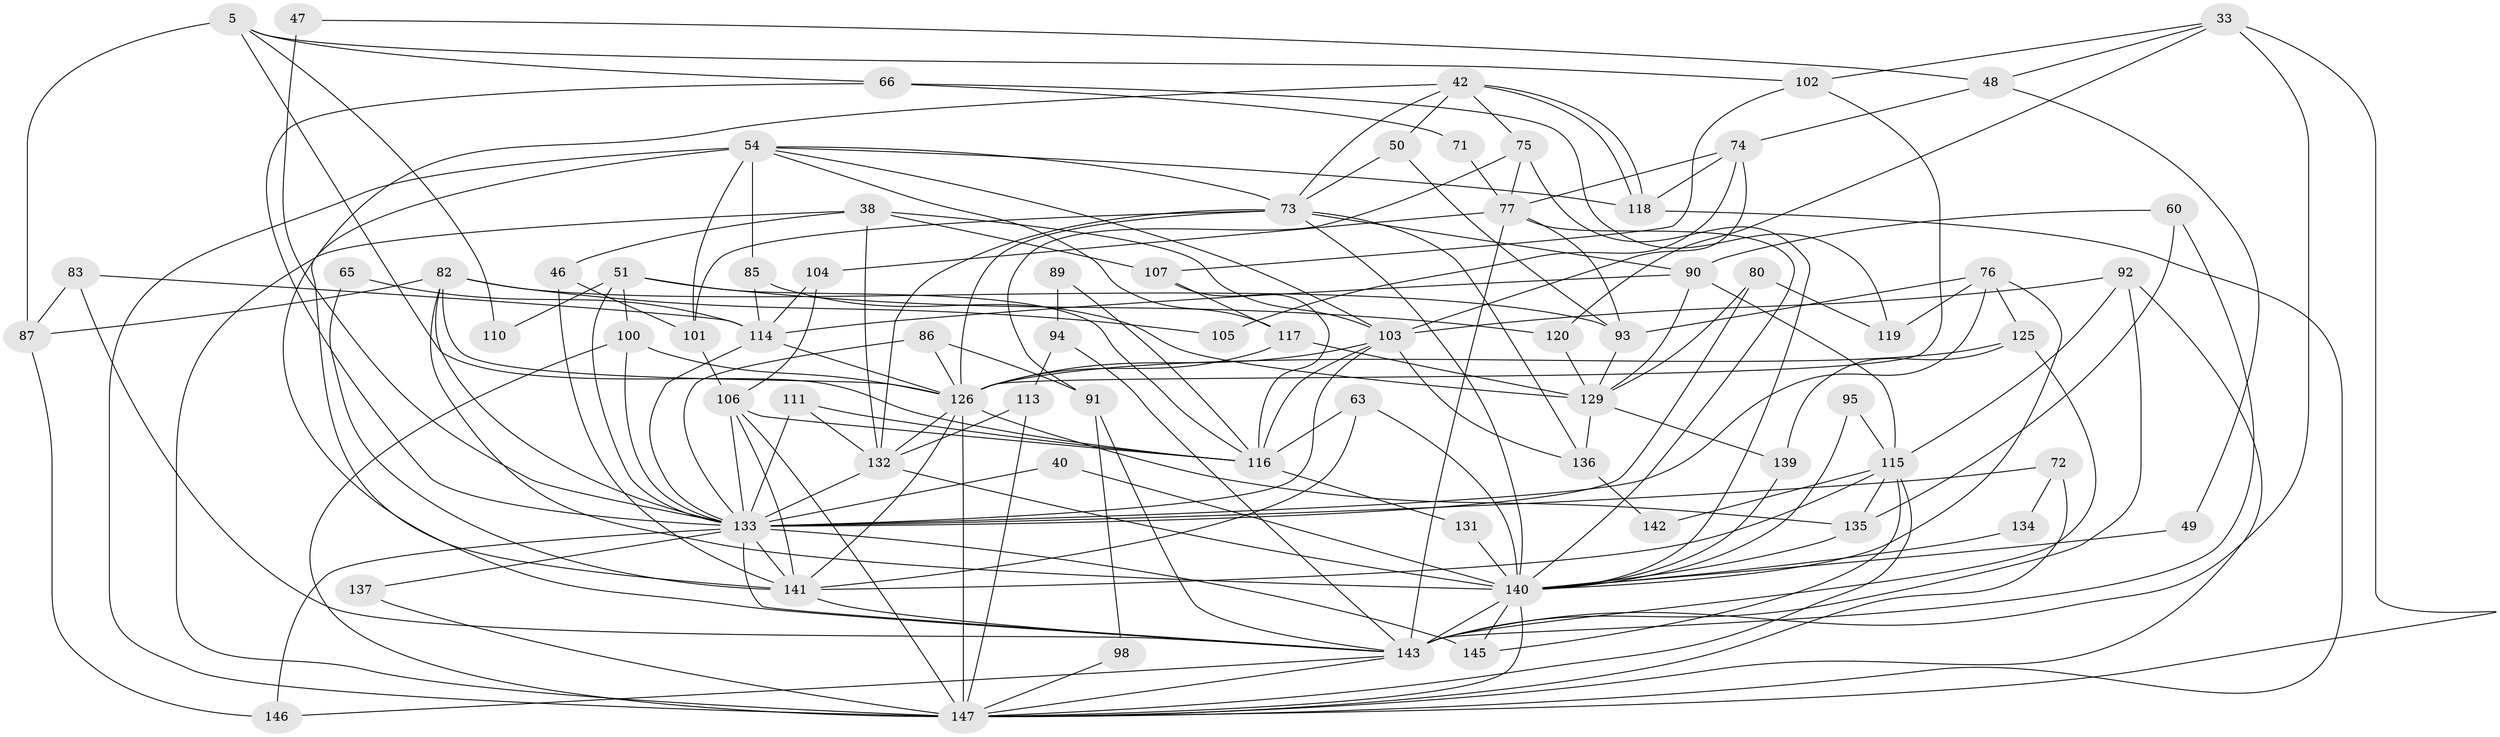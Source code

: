 // original degree distribution, {3: 0.23809523809523808, 2: 0.16326530612244897, 4: 0.30612244897959184, 5: 0.1360544217687075, 6: 0.08843537414965986, 7: 0.027210884353741496, 8: 0.034013605442176874, 9: 0.006802721088435374}
// Generated by graph-tools (version 1.1) at 2025/50/03/09/25 04:50:26]
// undirected, 73 vertices, 180 edges
graph export_dot {
graph [start="1"]
  node [color=gray90,style=filled];
  5 [super="+4"];
  33 [super="+31"];
  38;
  40;
  42 [super="+12"];
  46 [super="+30"];
  47;
  48;
  49;
  50;
  51;
  54 [super="+1+25+16+52"];
  60;
  63 [super="+26"];
  65;
  66;
  71;
  72;
  73 [super="+3+64"];
  74 [super="+10"];
  75;
  76;
  77 [super="+70"];
  80;
  82 [super="+79"];
  83;
  85 [super="+69"];
  86;
  87 [super="+43"];
  89 [super="+62"];
  90 [super="+45+53"];
  91;
  92 [super="+78"];
  93;
  94;
  95;
  98;
  100 [super="+22"];
  101 [super="+59"];
  102;
  103 [super="+56"];
  104 [super="+41"];
  105;
  106;
  107;
  110;
  111;
  113 [super="+36"];
  114;
  115 [super="+61"];
  116 [super="+35"];
  117;
  118;
  119;
  120;
  125;
  126 [super="+9+112"];
  129 [super="+127"];
  131;
  132 [super="+29+124+34"];
  133 [super="+27+99+109"];
  134;
  135;
  136;
  137;
  139;
  140 [super="+28+123+88+67"];
  141 [super="+58+130+57"];
  142;
  143 [super="+108+128"];
  145;
  146 [super="+55"];
  147 [super="+97+144"];
  5 -- 66;
  5 -- 116;
  5 -- 110;
  5 -- 102;
  5 -- 87 [weight=2];
  33 -- 102;
  33 -- 120;
  33 -- 48;
  33 -- 143 [weight=2];
  33 -- 147;
  38 -- 46;
  38 -- 107;
  38 -- 132;
  38 -- 103 [weight=2];
  38 -- 147 [weight=2];
  40 -- 140;
  40 -- 133;
  42 -- 50 [weight=2];
  42 -- 118 [weight=2];
  42 -- 118;
  42 -- 73;
  42 -- 75;
  42 -- 143;
  46 -- 101;
  46 -- 141;
  47 -- 48;
  47 -- 133;
  48 -- 74;
  48 -- 49;
  49 -- 140;
  50 -- 93;
  50 -- 73;
  51 -- 100 [weight=2];
  51 -- 110;
  51 -- 116;
  51 -- 120;
  51 -- 133;
  54 -- 101;
  54 -- 147 [weight=2];
  54 -- 85;
  54 -- 141 [weight=2];
  54 -- 117;
  54 -- 118;
  54 -- 73;
  54 -- 103 [weight=2];
  60 -- 143;
  60 -- 135;
  60 -- 90;
  63 -- 141;
  63 -- 140;
  63 -- 116;
  65 -- 114;
  65 -- 141;
  66 -- 119;
  66 -- 71;
  66 -- 133;
  71 -- 77;
  72 -- 134;
  72 -- 147 [weight=2];
  72 -- 133;
  73 -- 136;
  73 -- 101 [weight=2];
  73 -- 126 [weight=2];
  73 -- 140;
  73 -- 132;
  73 -- 90;
  74 -- 77;
  74 -- 105;
  74 -- 118;
  74 -- 103;
  75 -- 91;
  75 -- 77;
  75 -- 140;
  76 -- 125;
  76 -- 93;
  76 -- 119;
  76 -- 140;
  76 -- 133;
  77 -- 143 [weight=3];
  77 -- 93;
  77 -- 104;
  77 -- 140;
  80 -- 129;
  80 -- 119;
  80 -- 133;
  82 -- 87 [weight=2];
  82 -- 105;
  82 -- 93;
  82 -- 126 [weight=2];
  82 -- 133;
  82 -- 140 [weight=2];
  83 -- 114;
  83 -- 87;
  83 -- 143;
  85 -- 129;
  85 -- 114 [weight=2];
  86 -- 91;
  86 -- 126;
  86 -- 133;
  87 -- 146;
  89 -- 116;
  89 -- 94 [weight=2];
  90 -- 129;
  90 -- 114;
  90 -- 115;
  91 -- 143;
  91 -- 98;
  92 -- 103;
  92 -- 115;
  92 -- 143 [weight=2];
  92 -- 147;
  93 -- 129;
  94 -- 113 [weight=2];
  94 -- 143;
  95 -- 115;
  95 -- 140;
  98 -- 147;
  100 -- 126;
  100 -- 147;
  100 -- 133;
  101 -- 106;
  102 -- 107;
  102 -- 126;
  103 -- 126;
  103 -- 133;
  103 -- 136;
  103 -- 116;
  104 -- 114;
  104 -- 106;
  106 -- 116;
  106 -- 147 [weight=3];
  106 -- 133 [weight=2];
  106 -- 141;
  107 -- 116;
  107 -- 117;
  111 -- 116;
  111 -- 132;
  111 -- 133;
  113 -- 147;
  113 -- 132 [weight=3];
  114 -- 126;
  114 -- 133;
  115 -- 135;
  115 -- 142;
  115 -- 145;
  115 -- 147;
  115 -- 141;
  116 -- 131;
  117 -- 126;
  117 -- 129;
  118 -- 147;
  120 -- 129;
  125 -- 139;
  125 -- 143;
  125 -- 126;
  126 -- 135;
  126 -- 141 [weight=3];
  126 -- 132;
  126 -- 147 [weight=2];
  129 -- 139;
  129 -- 136;
  131 -- 140;
  132 -- 140 [weight=2];
  132 -- 133;
  133 -- 143 [weight=4];
  133 -- 137;
  133 -- 141 [weight=4];
  133 -- 145;
  133 -- 146;
  134 -- 140;
  135 -- 140;
  136 -- 142;
  137 -- 147;
  139 -- 140;
  140 -- 143 [weight=3];
  140 -- 145;
  140 -- 147;
  141 -- 143;
  143 -- 146;
  143 -- 147;
}
